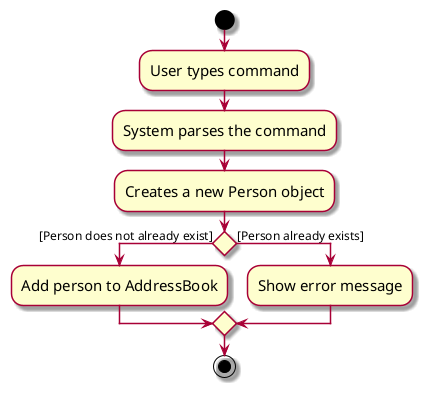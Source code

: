 @startuml
skin rose
skinparam ActivityFontSize 15
skinparam ArrowFontSize 12
start
:User types command;
:System parses the command;
:Creates a new Person object;
if () then ([Person does not already exist])
  :Add person to AddressBook;
else ([Person already exists])
  :Show error message;
endif
stop
@enduml

